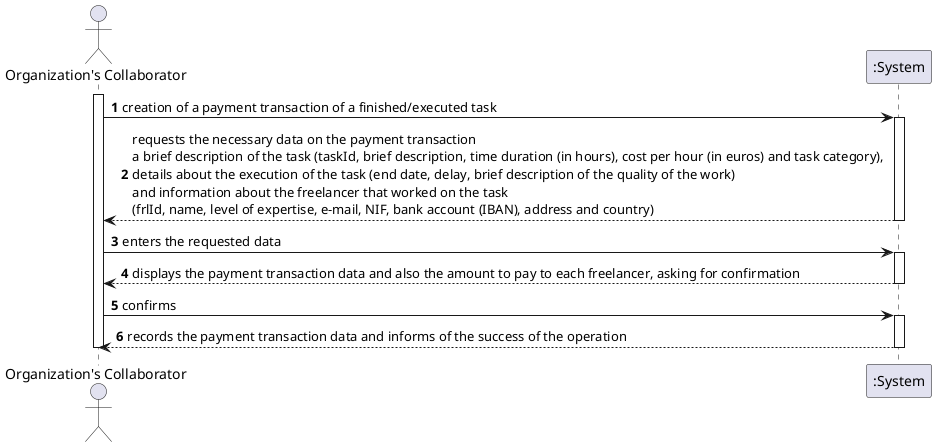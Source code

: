 @startuml
autonumber
actor "Organization's Collaborator" as OC

activate OC
OC -> ":System" : creation of a payment transaction of a finished/executed task
activate ":System"
":System" --> OC : requests the necessary data on the payment transaction\na brief description of the task (taskId, brief description, time duration (in hours), cost per hour (in euros) and task category), \ndetails about the execution of the task (end date, delay, brief description of the quality of the work)\nand information about the freelancer that worked on the task \n(frlId, name, level of expertise, e-mail, NIF, bank account (IBAN), address and country)
deactivate ":System"

OC -> ":System" : enters the requested data
activate ":System"
":System" --> OC : displays the payment transaction data and also the amount to pay to each freelancer, asking for confirmation
deactivate ":System"

OC -> ":System" : confirms
activate ":System"
":System" --> OC : records the payment transaction data and informs of the success of the operation
deactivate ":System"

deactivate OC
@enduml